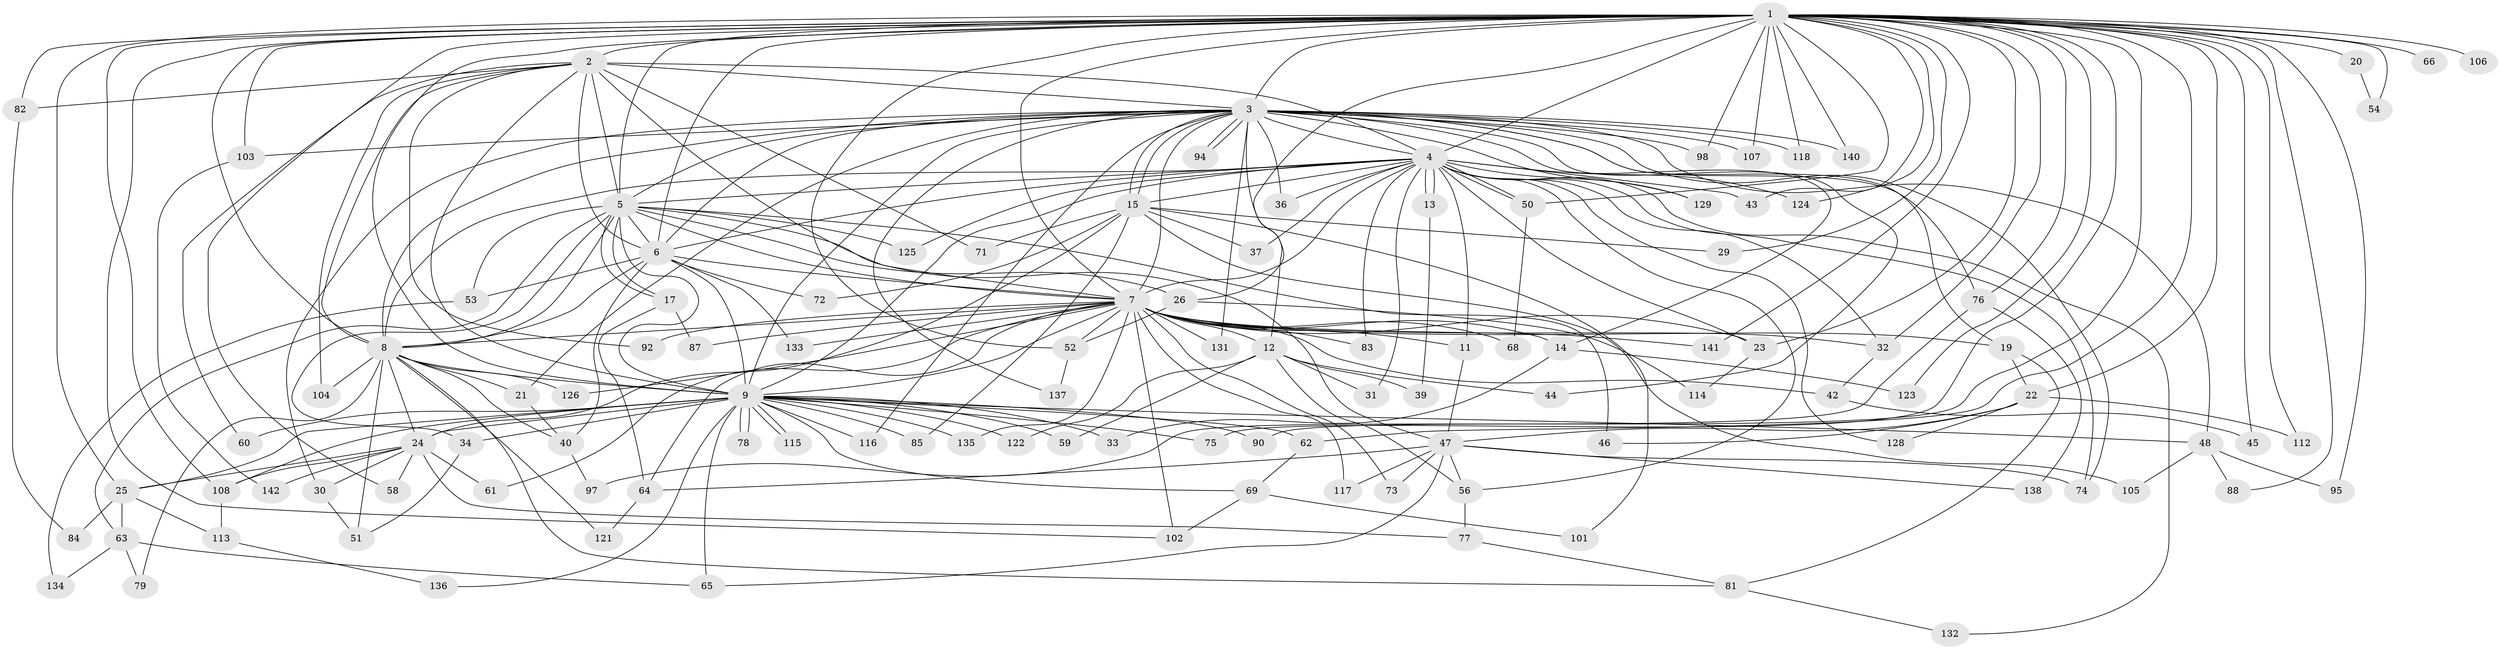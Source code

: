 // Generated by graph-tools (version 1.1) at 2025/51/02/27/25 19:51:46]
// undirected, 113 vertices, 258 edges
graph export_dot {
graph [start="1"]
  node [color=gray90,style=filled];
  1 [super="+10"];
  2 [super="+89"];
  3 [super="+93"];
  4 [super="+96"];
  5 [super="+57"];
  6 [super="+49"];
  7 [super="+16"];
  8 [super="+127"];
  9 [super="+18"];
  11;
  12 [super="+109"];
  13;
  14 [super="+99"];
  15 [super="+27"];
  17 [super="+100"];
  19;
  20;
  21;
  22 [super="+143"];
  23 [super="+38"];
  24 [super="+41"];
  25 [super="+28"];
  26 [super="+91"];
  29;
  30;
  31;
  32 [super="+35"];
  33;
  34;
  36;
  37;
  39;
  40 [super="+110"];
  42;
  43;
  44;
  45;
  46;
  47 [super="+55"];
  48 [super="+70"];
  50 [super="+119"];
  51 [super="+86"];
  52;
  53;
  54;
  56;
  58;
  59;
  60;
  61;
  62;
  63 [super="+67"];
  64;
  65;
  66;
  68;
  69;
  71;
  72;
  73;
  74 [super="+80"];
  75;
  76;
  77;
  78;
  79;
  81 [super="+120"];
  82;
  83;
  84;
  85;
  87;
  88;
  90;
  92;
  94;
  95;
  97;
  98;
  101;
  102 [super="+130"];
  103;
  104;
  105;
  106;
  107;
  108 [super="+111"];
  112;
  113;
  114;
  115;
  116;
  117;
  118;
  121;
  122;
  123;
  124;
  125;
  126;
  128;
  129;
  131;
  132;
  133 [super="+139"];
  134;
  135;
  136;
  137;
  138;
  140;
  141;
  142;
  1 -- 2 [weight=2];
  1 -- 3 [weight=3];
  1 -- 4 [weight=2];
  1 -- 5 [weight=3];
  1 -- 6 [weight=2];
  1 -- 7 [weight=2];
  1 -- 8 [weight=2];
  1 -- 9 [weight=2];
  1 -- 20 [weight=2];
  1 -- 23;
  1 -- 26;
  1 -- 32 [weight=2];
  1 -- 45;
  1 -- 66 [weight=2];
  1 -- 75;
  1 -- 95;
  1 -- 98;
  1 -- 106 [weight=2];
  1 -- 112 [weight=2];
  1 -- 118;
  1 -- 141;
  1 -- 140;
  1 -- 22;
  1 -- 25;
  1 -- 29;
  1 -- 43;
  1 -- 52;
  1 -- 54;
  1 -- 58;
  1 -- 62;
  1 -- 76;
  1 -- 82;
  1 -- 88;
  1 -- 90;
  1 -- 102;
  1 -- 103;
  1 -- 107;
  1 -- 123;
  1 -- 124;
  1 -- 108;
  1 -- 50;
  2 -- 3;
  2 -- 4 [weight=2];
  2 -- 5;
  2 -- 6;
  2 -- 7;
  2 -- 8;
  2 -- 9;
  2 -- 60;
  2 -- 71;
  2 -- 82;
  2 -- 92;
  2 -- 104;
  3 -- 4;
  3 -- 5;
  3 -- 6;
  3 -- 7;
  3 -- 8;
  3 -- 9;
  3 -- 12;
  3 -- 14 [weight=2];
  3 -- 15;
  3 -- 15;
  3 -- 19;
  3 -- 21;
  3 -- 30;
  3 -- 36;
  3 -- 44;
  3 -- 48 [weight=2];
  3 -- 74;
  3 -- 76;
  3 -- 94;
  3 -- 94;
  3 -- 98;
  3 -- 103;
  3 -- 107;
  3 -- 116;
  3 -- 118;
  3 -- 129;
  3 -- 131;
  3 -- 140;
  3 -- 137;
  4 -- 5;
  4 -- 6;
  4 -- 7;
  4 -- 8;
  4 -- 9;
  4 -- 11;
  4 -- 13;
  4 -- 13;
  4 -- 23;
  4 -- 31;
  4 -- 36;
  4 -- 37;
  4 -- 43;
  4 -- 50;
  4 -- 50;
  4 -- 56;
  4 -- 83;
  4 -- 124;
  4 -- 125;
  4 -- 128;
  4 -- 129;
  4 -- 15;
  4 -- 74;
  4 -- 32;
  4 -- 132;
  5 -- 6;
  5 -- 7;
  5 -- 8;
  5 -- 9;
  5 -- 17;
  5 -- 17;
  5 -- 26;
  5 -- 34;
  5 -- 46;
  5 -- 47;
  5 -- 53;
  5 -- 63;
  5 -- 125;
  6 -- 7;
  6 -- 8;
  6 -- 9 [weight=3];
  6 -- 72;
  6 -- 133;
  6 -- 40;
  6 -- 53;
  7 -- 8;
  7 -- 9;
  7 -- 11;
  7 -- 12;
  7 -- 14;
  7 -- 19;
  7 -- 42;
  7 -- 52;
  7 -- 61;
  7 -- 64;
  7 -- 68;
  7 -- 73;
  7 -- 87;
  7 -- 92;
  7 -- 102;
  7 -- 117;
  7 -- 133 [weight=2];
  7 -- 135;
  7 -- 141;
  7 -- 32;
  7 -- 83;
  7 -- 131;
  7 -- 126;
  7 -- 23;
  8 -- 9 [weight=2];
  8 -- 21;
  8 -- 24;
  8 -- 40;
  8 -- 51;
  8 -- 79;
  8 -- 104;
  8 -- 121;
  8 -- 126;
  8 -- 81;
  9 -- 24;
  9 -- 25;
  9 -- 34;
  9 -- 48;
  9 -- 62;
  9 -- 65;
  9 -- 69;
  9 -- 75;
  9 -- 78;
  9 -- 78;
  9 -- 85;
  9 -- 90;
  9 -- 108;
  9 -- 115;
  9 -- 115;
  9 -- 116;
  9 -- 122;
  9 -- 135;
  9 -- 136;
  9 -- 33;
  9 -- 59;
  9 -- 60;
  11 -- 47;
  12 -- 31;
  12 -- 39;
  12 -- 44;
  12 -- 59;
  12 -- 56;
  12 -- 122;
  13 -- 39;
  14 -- 33;
  14 -- 123;
  15 -- 29;
  15 -- 37;
  15 -- 71;
  15 -- 72;
  15 -- 85;
  15 -- 101;
  15 -- 105;
  15 -- 24;
  17 -- 87;
  17 -- 64;
  19 -- 22;
  19 -- 81;
  20 -- 54;
  21 -- 40;
  22 -- 46;
  22 -- 128;
  22 -- 112;
  22 -- 47;
  23 -- 114;
  24 -- 30;
  24 -- 61;
  24 -- 108;
  24 -- 142;
  24 -- 58;
  24 -- 77;
  24 -- 25;
  25 -- 63;
  25 -- 84;
  25 -- 113;
  26 -- 114;
  26 -- 52;
  30 -- 51;
  32 -- 42;
  34 -- 51;
  40 -- 97;
  42 -- 45;
  47 -- 56;
  47 -- 73;
  47 -- 74;
  47 -- 117;
  47 -- 138;
  47 -- 64;
  47 -- 65;
  48 -- 105;
  48 -- 88;
  48 -- 95;
  50 -- 68;
  52 -- 137;
  53 -- 134;
  56 -- 77;
  62 -- 69;
  63 -- 79;
  63 -- 65;
  63 -- 134;
  64 -- 121;
  69 -- 101;
  69 -- 102;
  76 -- 97;
  76 -- 138;
  77 -- 81;
  81 -- 132;
  82 -- 84;
  103 -- 142;
  108 -- 113;
  113 -- 136;
}
